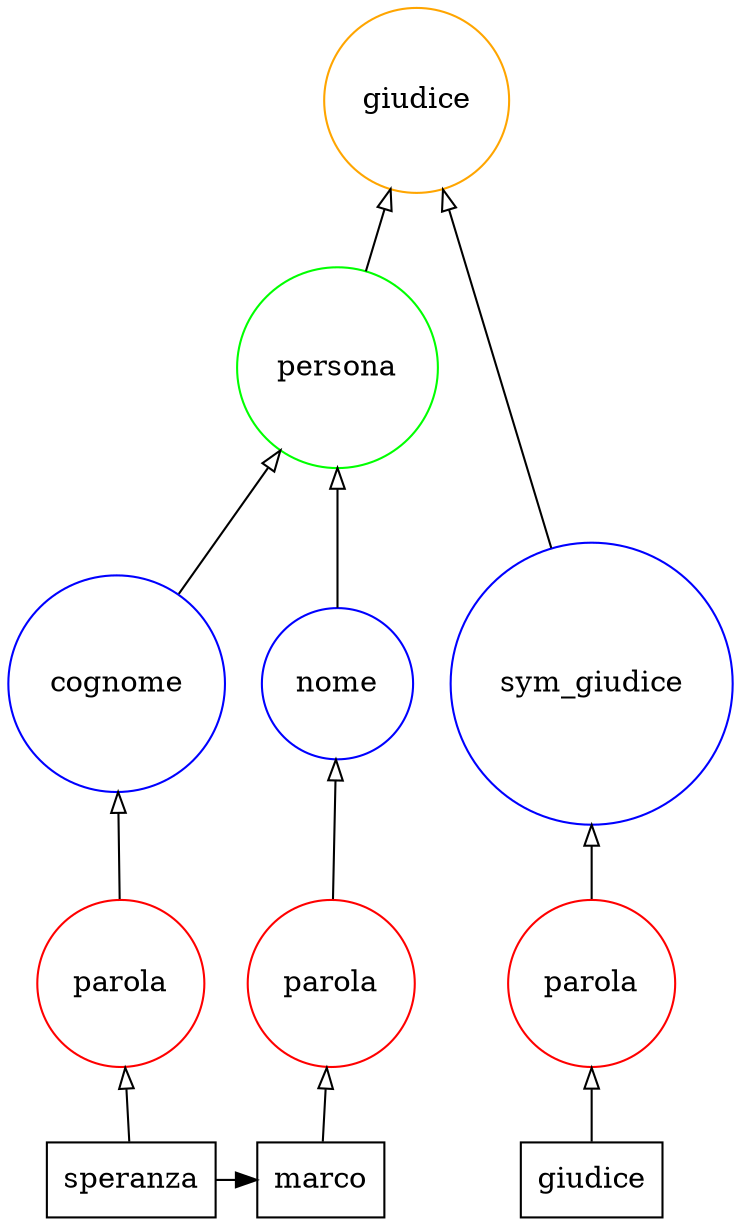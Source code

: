 digraph {
   rankdir=BT;
   edge [arrowhead=empty];

   subgraph {
      rank="source";
      edge [arrowhead=normal];
      node [shape=box];
      t47 [label="speranza"];
      t48 [label="marco"];
      t39 [label="giudice"];
      t47 -> t48;
   }

   subgraph {
      rank="same";
      node [color=red,shape=circle];
      tag35 [label=parola]; 
      tag36 [label=parola]; 
      tag27 [label=parola]; 
   }

   subgraph {
      rank="same";
      node [color=blue,shape=circle];
      tag266 [label=sym_giudice]; 
      tag205 [label=cognome]; 
      tag214 [label=nome]; 
   }

   subgraph {
      rank="same";
      node [color=green,shape=circle];
      tag218 [label=persona]; 
   }

   subgraph {
      rank="same";
      node [color=orange,shape=circle];
      tag268 [label=giudice]; 
   }
   tag218 -> tag268;
   tag266 -> tag268;
   tag205 -> tag218;
   tag214 -> tag218;
   tag35 -> tag205;
   t47 -> tag35;
   tag36 -> tag214;
   t48 -> tag36;
   tag27 -> tag266;
   t39 -> tag27;
}
